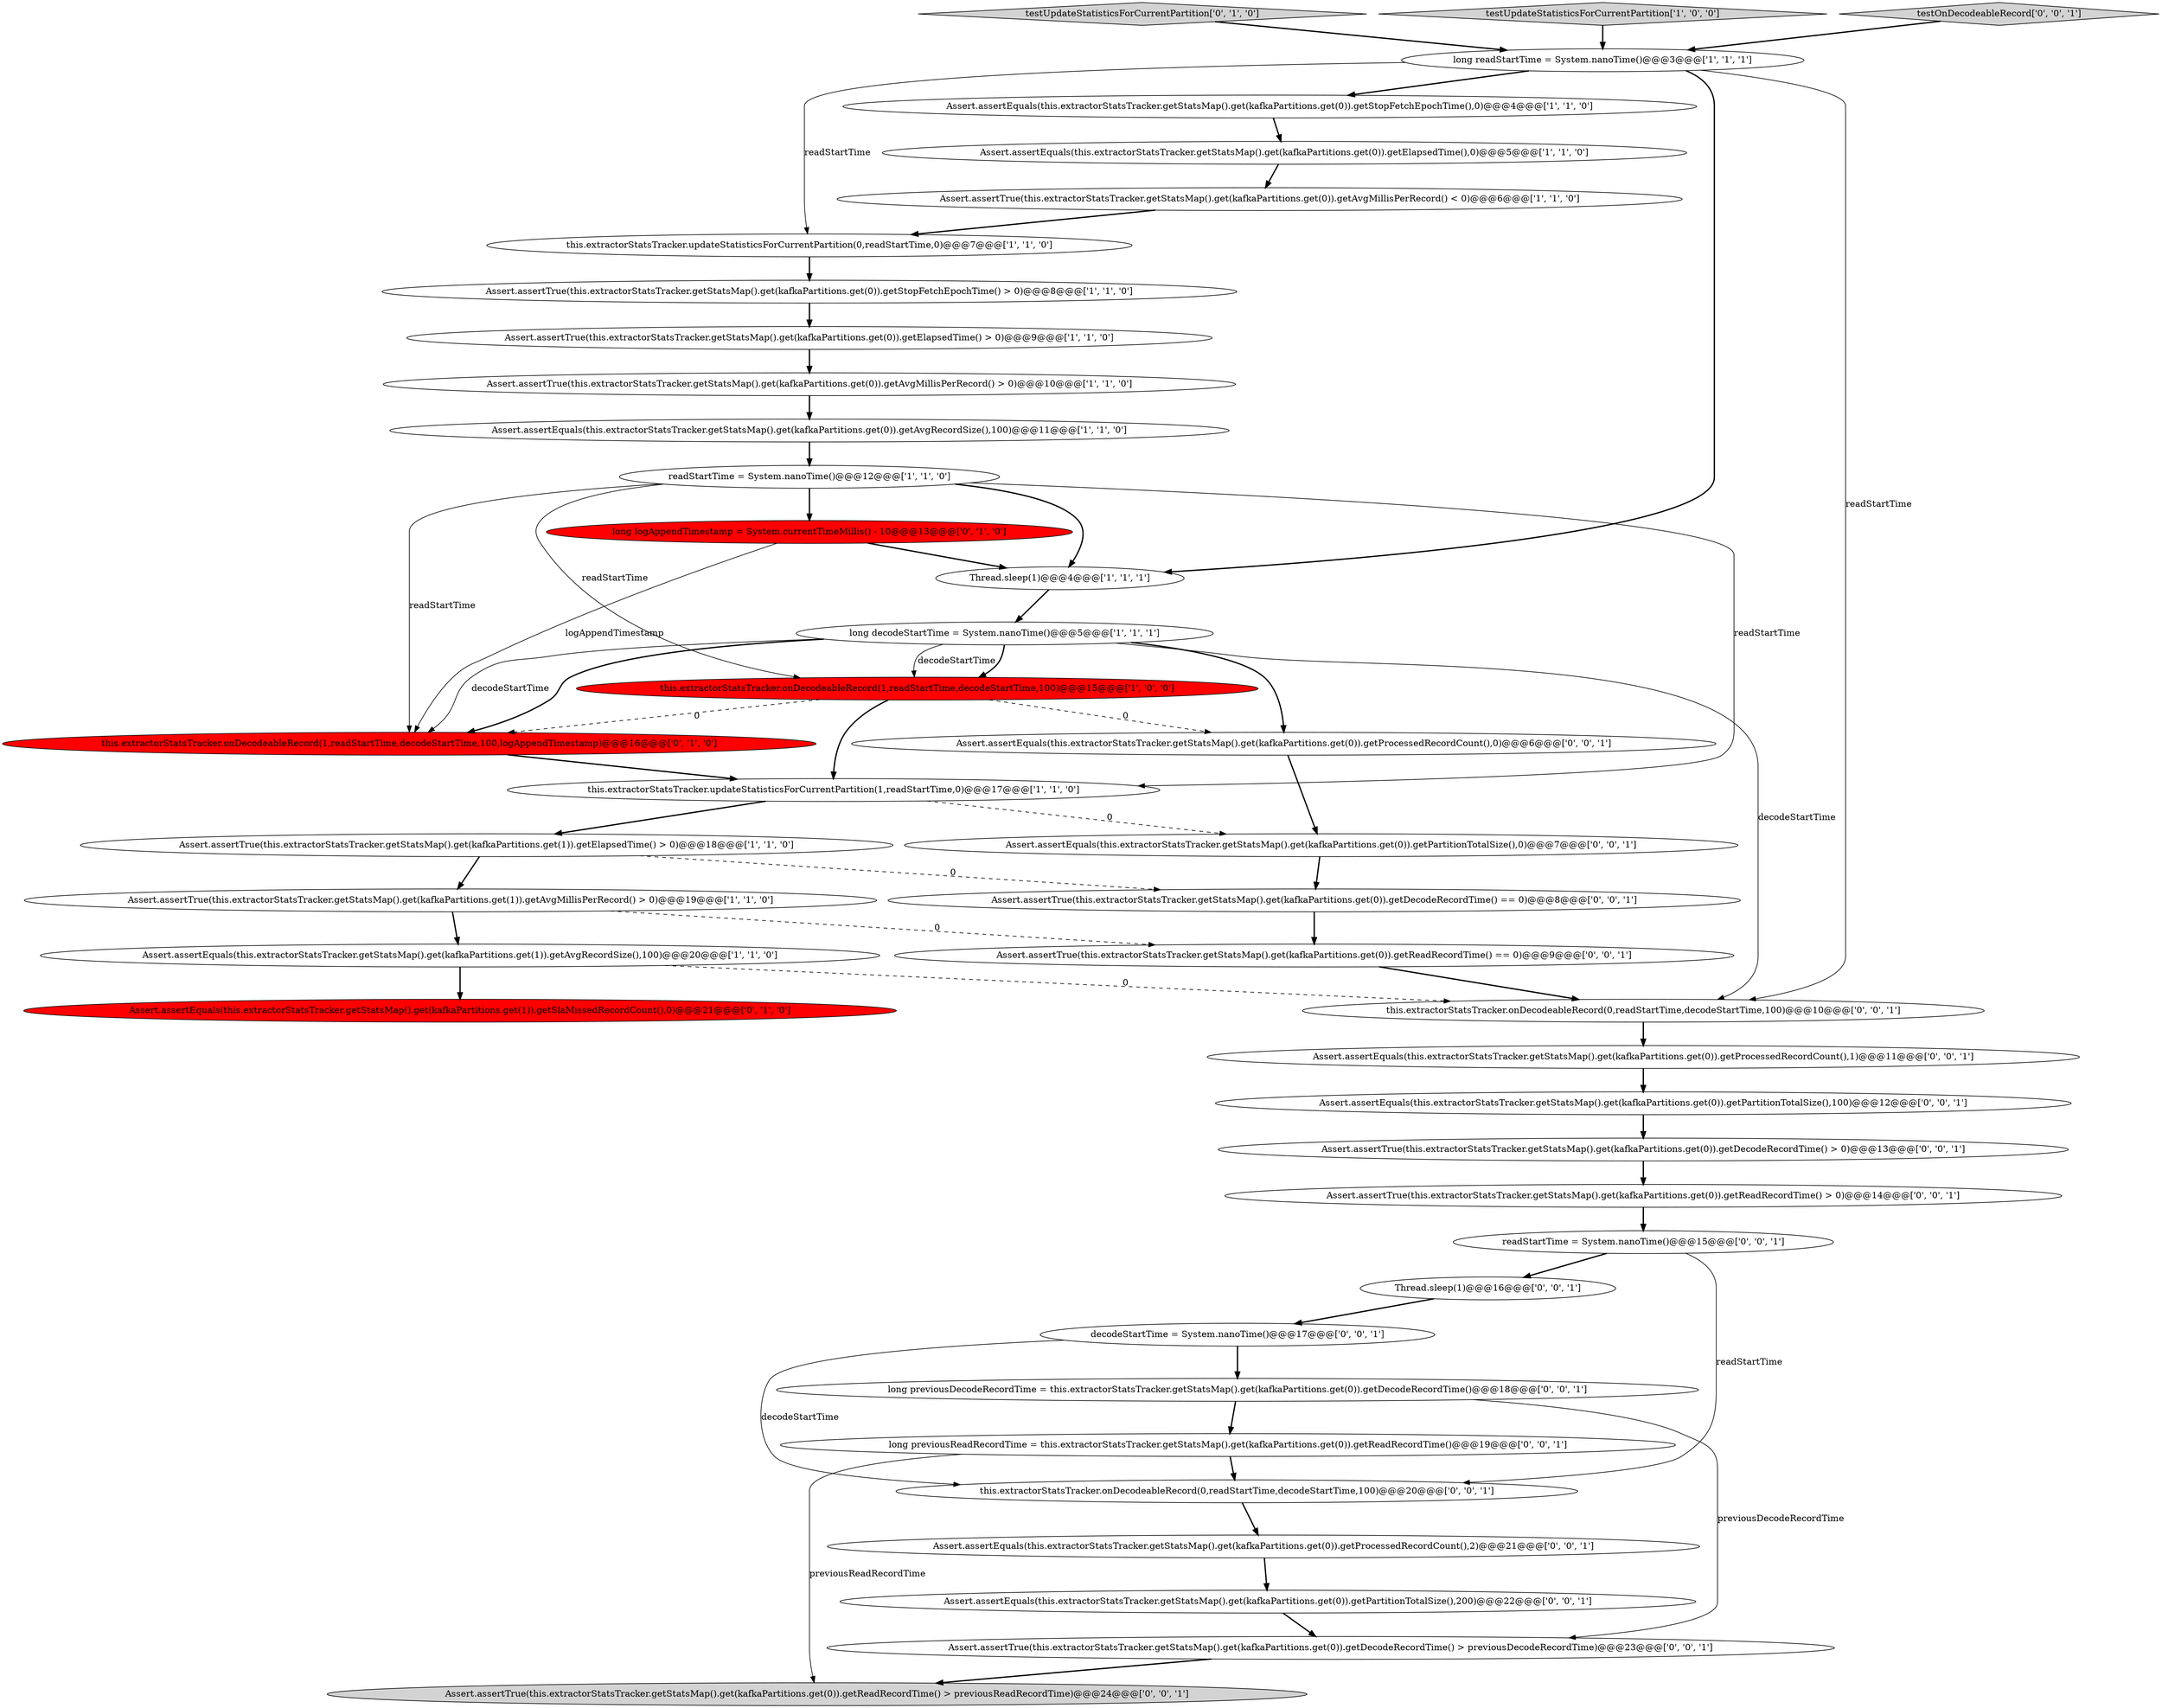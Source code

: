 digraph {
0 [style = filled, label = "Assert.assertTrue(this.extractorStatsTracker.getStatsMap().get(kafkaPartitions.get(0)).getStopFetchEpochTime() > 0)@@@8@@@['1', '1', '0']", fillcolor = white, shape = ellipse image = "AAA0AAABBB1BBB"];
20 [style = filled, label = "Assert.assertEquals(this.extractorStatsTracker.getStatsMap().get(kafkaPartitions.get(1)).getSlaMissedRecordCount(),0)@@@21@@@['0', '1', '0']", fillcolor = red, shape = ellipse image = "AAA1AAABBB2BBB"];
19 [style = filled, label = "this.extractorStatsTracker.onDecodeableRecord(1,readStartTime,decodeStartTime,100,logAppendTimestamp)@@@16@@@['0', '1', '0']", fillcolor = red, shape = ellipse image = "AAA1AAABBB2BBB"];
4 [style = filled, label = "Assert.assertEquals(this.extractorStatsTracker.getStatsMap().get(kafkaPartitions.get(0)).getStopFetchEpochTime(),0)@@@4@@@['1', '1', '0']", fillcolor = white, shape = ellipse image = "AAA0AAABBB1BBB"];
18 [style = filled, label = "testUpdateStatisticsForCurrentPartition['0', '1', '0']", fillcolor = lightgray, shape = diamond image = "AAA0AAABBB2BBB"];
13 [style = filled, label = "this.extractorStatsTracker.onDecodeableRecord(1,readStartTime,decodeStartTime,100)@@@15@@@['1', '0', '0']", fillcolor = red, shape = ellipse image = "AAA1AAABBB1BBB"];
9 [style = filled, label = "long decodeStartTime = System.nanoTime()@@@5@@@['1', '1', '1']", fillcolor = white, shape = ellipse image = "AAA0AAABBB1BBB"];
21 [style = filled, label = "long logAppendTimestamp = System.currentTimeMillis() - 10@@@13@@@['0', '1', '0']", fillcolor = red, shape = ellipse image = "AAA1AAABBB2BBB"];
24 [style = filled, label = "Thread.sleep(1)@@@16@@@['0', '0', '1']", fillcolor = white, shape = ellipse image = "AAA0AAABBB3BBB"];
33 [style = filled, label = "long previousReadRecordTime = this.extractorStatsTracker.getStatsMap().get(kafkaPartitions.get(0)).getReadRecordTime()@@@19@@@['0', '0', '1']", fillcolor = white, shape = ellipse image = "AAA0AAABBB3BBB"];
22 [style = filled, label = "Assert.assertEquals(this.extractorStatsTracker.getStatsMap().get(kafkaPartitions.get(0)).getProcessedRecordCount(),0)@@@6@@@['0', '0', '1']", fillcolor = white, shape = ellipse image = "AAA0AAABBB3BBB"];
2 [style = filled, label = "Thread.sleep(1)@@@4@@@['1', '1', '1']", fillcolor = white, shape = ellipse image = "AAA0AAABBB1BBB"];
31 [style = filled, label = "decodeStartTime = System.nanoTime()@@@17@@@['0', '0', '1']", fillcolor = white, shape = ellipse image = "AAA0AAABBB3BBB"];
35 [style = filled, label = "Assert.assertEquals(this.extractorStatsTracker.getStatsMap().get(kafkaPartitions.get(0)).getPartitionTotalSize(),0)@@@7@@@['0', '0', '1']", fillcolor = white, shape = ellipse image = "AAA0AAABBB3BBB"];
17 [style = filled, label = "testUpdateStatisticsForCurrentPartition['1', '0', '0']", fillcolor = lightgray, shape = diamond image = "AAA0AAABBB1BBB"];
41 [style = filled, label = "readStartTime = System.nanoTime()@@@15@@@['0', '0', '1']", fillcolor = white, shape = ellipse image = "AAA0AAABBB3BBB"];
25 [style = filled, label = "Assert.assertEquals(this.extractorStatsTracker.getStatsMap().get(kafkaPartitions.get(0)).getPartitionTotalSize(),200)@@@22@@@['0', '0', '1']", fillcolor = white, shape = ellipse image = "AAA0AAABBB3BBB"];
12 [style = filled, label = "Assert.assertTrue(this.extractorStatsTracker.getStatsMap().get(kafkaPartitions.get(1)).getAvgMillisPerRecord() > 0)@@@19@@@['1', '1', '0']", fillcolor = white, shape = ellipse image = "AAA0AAABBB1BBB"];
10 [style = filled, label = "Assert.assertTrue(this.extractorStatsTracker.getStatsMap().get(kafkaPartitions.get(0)).getAvgMillisPerRecord() < 0)@@@6@@@['1', '1', '0']", fillcolor = white, shape = ellipse image = "AAA0AAABBB1BBB"];
1 [style = filled, label = "this.extractorStatsTracker.updateStatisticsForCurrentPartition(0,readStartTime,0)@@@7@@@['1', '1', '0']", fillcolor = white, shape = ellipse image = "AAA0AAABBB1BBB"];
27 [style = filled, label = "Assert.assertTrue(this.extractorStatsTracker.getStatsMap().get(kafkaPartitions.get(0)).getReadRecordTime() == 0)@@@9@@@['0', '0', '1']", fillcolor = white, shape = ellipse image = "AAA0AAABBB3BBB"];
28 [style = filled, label = "this.extractorStatsTracker.onDecodeableRecord(0,readStartTime,decodeStartTime,100)@@@10@@@['0', '0', '1']", fillcolor = white, shape = ellipse image = "AAA0AAABBB3BBB"];
39 [style = filled, label = "testOnDecodeableRecord['0', '0', '1']", fillcolor = lightgray, shape = diamond image = "AAA0AAABBB3BBB"];
36 [style = filled, label = "Assert.assertTrue(this.extractorStatsTracker.getStatsMap().get(kafkaPartitions.get(0)).getDecodeRecordTime() == 0)@@@8@@@['0', '0', '1']", fillcolor = white, shape = ellipse image = "AAA0AAABBB3BBB"];
38 [style = filled, label = "Assert.assertTrue(this.extractorStatsTracker.getStatsMap().get(kafkaPartitions.get(0)).getDecodeRecordTime() > 0)@@@13@@@['0', '0', '1']", fillcolor = white, shape = ellipse image = "AAA0AAABBB3BBB"];
26 [style = filled, label = "Assert.assertTrue(this.extractorStatsTracker.getStatsMap().get(kafkaPartitions.get(0)).getReadRecordTime() > previousReadRecordTime)@@@24@@@['0', '0', '1']", fillcolor = lightgray, shape = ellipse image = "AAA0AAABBB3BBB"];
37 [style = filled, label = "this.extractorStatsTracker.onDecodeableRecord(0,readStartTime,decodeStartTime,100)@@@20@@@['0', '0', '1']", fillcolor = white, shape = ellipse image = "AAA0AAABBB3BBB"];
3 [style = filled, label = "this.extractorStatsTracker.updateStatisticsForCurrentPartition(1,readStartTime,0)@@@17@@@['1', '1', '0']", fillcolor = white, shape = ellipse image = "AAA0AAABBB1BBB"];
7 [style = filled, label = "Assert.assertTrue(this.extractorStatsTracker.getStatsMap().get(kafkaPartitions.get(0)).getAvgMillisPerRecord() > 0)@@@10@@@['1', '1', '0']", fillcolor = white, shape = ellipse image = "AAA0AAABBB1BBB"];
34 [style = filled, label = "Assert.assertTrue(this.extractorStatsTracker.getStatsMap().get(kafkaPartitions.get(0)).getReadRecordTime() > 0)@@@14@@@['0', '0', '1']", fillcolor = white, shape = ellipse image = "AAA0AAABBB3BBB"];
40 [style = filled, label = "Assert.assertEquals(this.extractorStatsTracker.getStatsMap().get(kafkaPartitions.get(0)).getPartitionTotalSize(),100)@@@12@@@['0', '0', '1']", fillcolor = white, shape = ellipse image = "AAA0AAABBB3BBB"];
30 [style = filled, label = "Assert.assertEquals(this.extractorStatsTracker.getStatsMap().get(kafkaPartitions.get(0)).getProcessedRecordCount(),2)@@@21@@@['0', '0', '1']", fillcolor = white, shape = ellipse image = "AAA0AAABBB3BBB"];
8 [style = filled, label = "long readStartTime = System.nanoTime()@@@3@@@['1', '1', '1']", fillcolor = white, shape = ellipse image = "AAA0AAABBB1BBB"];
29 [style = filled, label = "Assert.assertTrue(this.extractorStatsTracker.getStatsMap().get(kafkaPartitions.get(0)).getDecodeRecordTime() > previousDecodeRecordTime)@@@23@@@['0', '0', '1']", fillcolor = white, shape = ellipse image = "AAA0AAABBB3BBB"];
6 [style = filled, label = "Assert.assertEquals(this.extractorStatsTracker.getStatsMap().get(kafkaPartitions.get(0)).getAvgRecordSize(),100)@@@11@@@['1', '1', '0']", fillcolor = white, shape = ellipse image = "AAA0AAABBB1BBB"];
23 [style = filled, label = "Assert.assertEquals(this.extractorStatsTracker.getStatsMap().get(kafkaPartitions.get(0)).getProcessedRecordCount(),1)@@@11@@@['0', '0', '1']", fillcolor = white, shape = ellipse image = "AAA0AAABBB3BBB"];
32 [style = filled, label = "long previousDecodeRecordTime = this.extractorStatsTracker.getStatsMap().get(kafkaPartitions.get(0)).getDecodeRecordTime()@@@18@@@['0', '0', '1']", fillcolor = white, shape = ellipse image = "AAA0AAABBB3BBB"];
14 [style = filled, label = "Assert.assertTrue(this.extractorStatsTracker.getStatsMap().get(kafkaPartitions.get(0)).getElapsedTime() > 0)@@@9@@@['1', '1', '0']", fillcolor = white, shape = ellipse image = "AAA0AAABBB1BBB"];
15 [style = filled, label = "readStartTime = System.nanoTime()@@@12@@@['1', '1', '0']", fillcolor = white, shape = ellipse image = "AAA0AAABBB1BBB"];
16 [style = filled, label = "Assert.assertEquals(this.extractorStatsTracker.getStatsMap().get(kafkaPartitions.get(1)).getAvgRecordSize(),100)@@@20@@@['1', '1', '0']", fillcolor = white, shape = ellipse image = "AAA0AAABBB1BBB"];
11 [style = filled, label = "Assert.assertTrue(this.extractorStatsTracker.getStatsMap().get(kafkaPartitions.get(1)).getElapsedTime() > 0)@@@18@@@['1', '1', '0']", fillcolor = white, shape = ellipse image = "AAA0AAABBB1BBB"];
5 [style = filled, label = "Assert.assertEquals(this.extractorStatsTracker.getStatsMap().get(kafkaPartitions.get(0)).getElapsedTime(),0)@@@5@@@['1', '1', '0']", fillcolor = white, shape = ellipse image = "AAA0AAABBB1BBB"];
9->22 [style = bold, label=""];
17->8 [style = bold, label=""];
5->10 [style = bold, label=""];
15->2 [style = bold, label=""];
33->26 [style = solid, label="previousReadRecordTime"];
3->35 [style = dashed, label="0"];
41->24 [style = bold, label=""];
15->21 [style = bold, label=""];
31->32 [style = bold, label=""];
37->30 [style = bold, label=""];
27->28 [style = bold, label=""];
9->19 [style = solid, label="decodeStartTime"];
9->28 [style = solid, label="decodeStartTime"];
39->8 [style = bold, label=""];
3->11 [style = bold, label=""];
41->37 [style = solid, label="readStartTime"];
30->25 [style = bold, label=""];
11->12 [style = bold, label=""];
31->37 [style = solid, label="decodeStartTime"];
12->16 [style = bold, label=""];
1->0 [style = bold, label=""];
2->9 [style = bold, label=""];
34->41 [style = bold, label=""];
25->29 [style = bold, label=""];
15->13 [style = solid, label="readStartTime"];
40->38 [style = bold, label=""];
13->19 [style = dashed, label="0"];
11->36 [style = dashed, label="0"];
32->33 [style = bold, label=""];
6->15 [style = bold, label=""];
32->29 [style = solid, label="previousDecodeRecordTime"];
21->2 [style = bold, label=""];
14->7 [style = bold, label=""];
29->26 [style = bold, label=""];
15->3 [style = solid, label="readStartTime"];
0->14 [style = bold, label=""];
36->27 [style = bold, label=""];
13->3 [style = bold, label=""];
8->2 [style = bold, label=""];
24->31 [style = bold, label=""];
21->19 [style = solid, label="logAppendTimestamp"];
8->28 [style = solid, label="readStartTime"];
28->23 [style = bold, label=""];
23->40 [style = bold, label=""];
8->1 [style = solid, label="readStartTime"];
9->13 [style = solid, label="decodeStartTime"];
7->6 [style = bold, label=""];
15->19 [style = solid, label="readStartTime"];
12->27 [style = dashed, label="0"];
38->34 [style = bold, label=""];
9->19 [style = bold, label=""];
18->8 [style = bold, label=""];
8->4 [style = bold, label=""];
35->36 [style = bold, label=""];
33->37 [style = bold, label=""];
10->1 [style = bold, label=""];
16->20 [style = bold, label=""];
22->35 [style = bold, label=""];
13->22 [style = dashed, label="0"];
4->5 [style = bold, label=""];
19->3 [style = bold, label=""];
16->28 [style = dashed, label="0"];
9->13 [style = bold, label=""];
}
